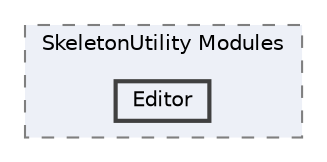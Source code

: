 digraph "external/spine-runtimes/spine-unity/Assets/Spine Examples/Scripts/Sample Components/SkeletonUtility Modules/Editor"
{
 // LATEX_PDF_SIZE
  bgcolor="transparent";
  edge [fontname=Helvetica,fontsize=10,labelfontname=Helvetica,labelfontsize=10];
  node [fontname=Helvetica,fontsize=10,shape=box,height=0.2,width=0.4];
  compound=true
  subgraph clusterdir_aa11b29d0cc4e14fae91aabae86e7baf {
    graph [ bgcolor="#edf0f7", pencolor="grey50", label="SkeletonUtility Modules", fontname=Helvetica,fontsize=10 style="filled,dashed", URL="dir_aa11b29d0cc4e14fae91aabae86e7baf.html",tooltip=""]
  dir_f3827752de42ac9e29bbf5a8460d2db6 [label="Editor", fillcolor="#edf0f7", color="grey25", style="filled,bold", URL="dir_f3827752de42ac9e29bbf5a8460d2db6.html",tooltip=""];
  }
}
